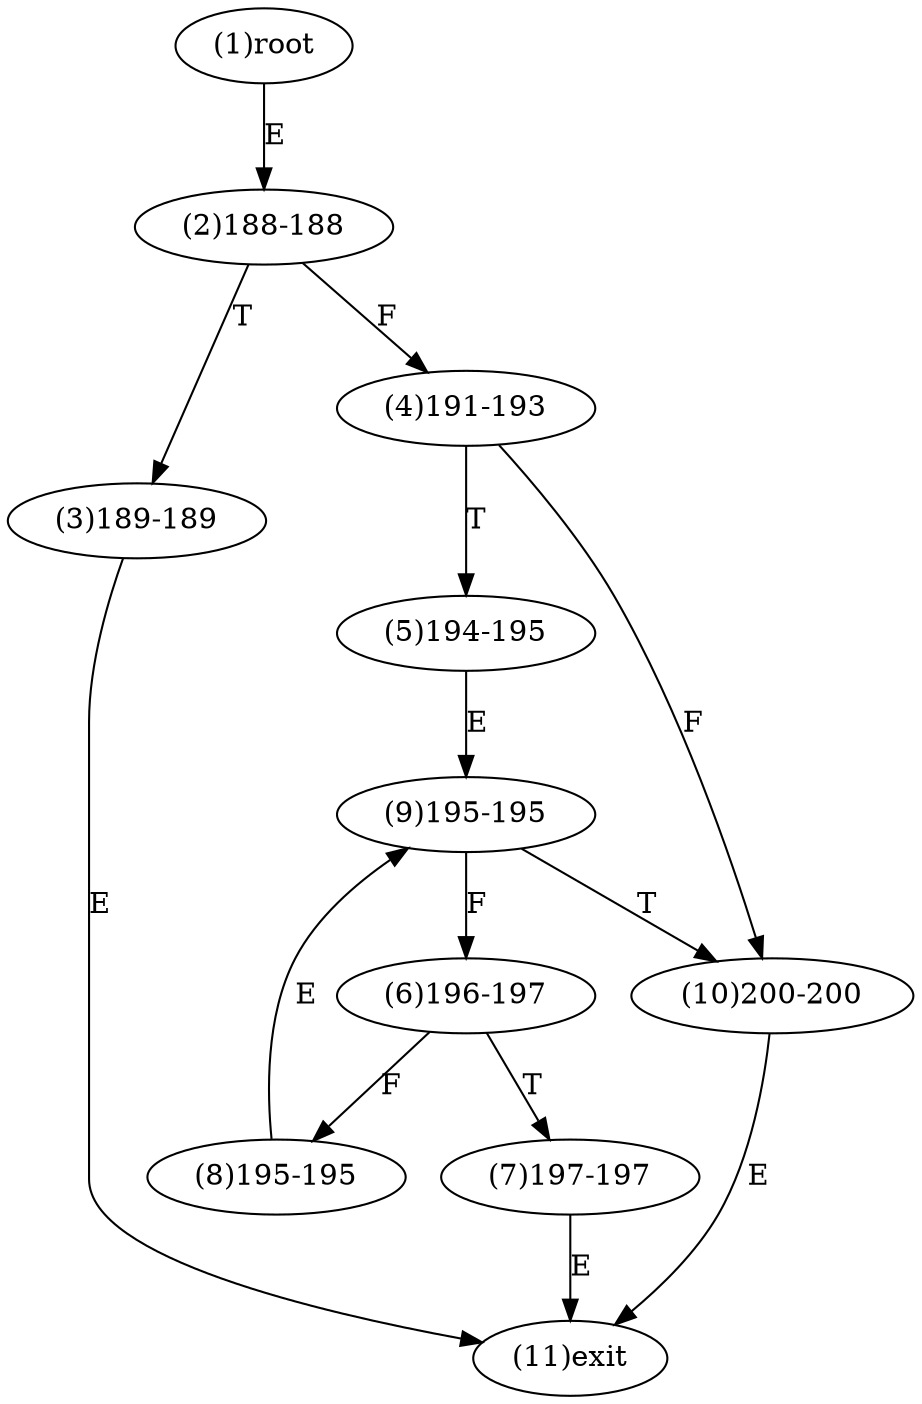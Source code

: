 digraph "" { 
1[ label="(1)root"];
2[ label="(2)188-188"];
3[ label="(3)189-189"];
4[ label="(4)191-193"];
5[ label="(5)194-195"];
6[ label="(6)196-197"];
7[ label="(7)197-197"];
8[ label="(8)195-195"];
9[ label="(9)195-195"];
10[ label="(10)200-200"];
11[ label="(11)exit"];
1->2[ label="E"];
2->4[ label="F"];
2->3[ label="T"];
3->11[ label="E"];
4->10[ label="F"];
4->5[ label="T"];
5->9[ label="E"];
6->8[ label="F"];
6->7[ label="T"];
7->11[ label="E"];
8->9[ label="E"];
9->6[ label="F"];
9->10[ label="T"];
10->11[ label="E"];
}